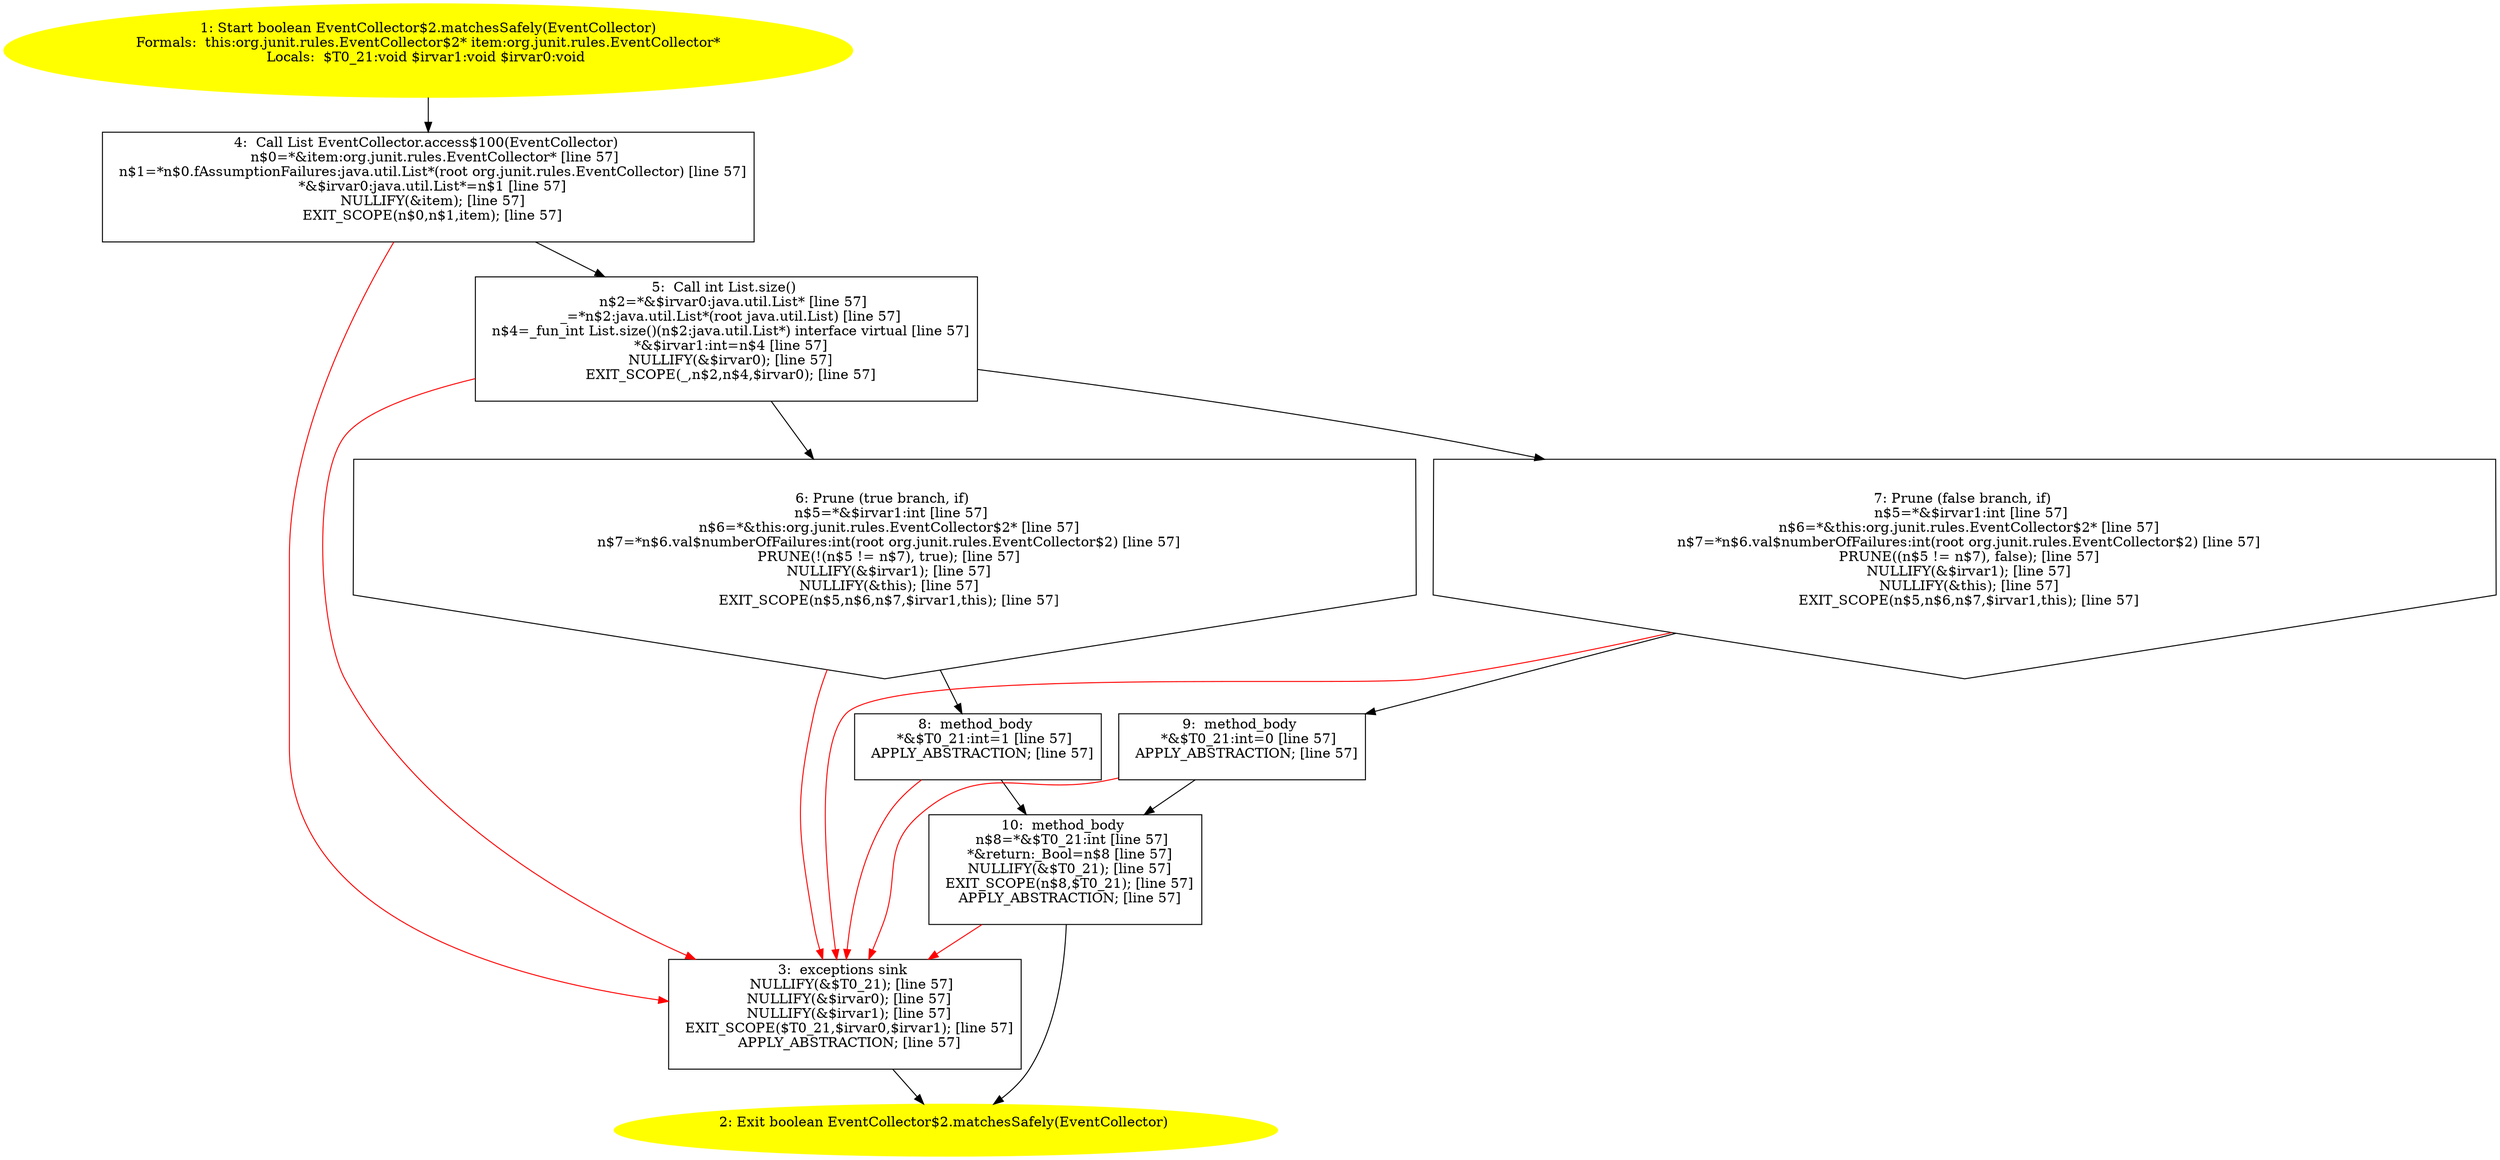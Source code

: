 /* @generated */
digraph cfg {
"org.junit.rules.EventCollector$2.matchesSafely(org.junit.rules.EventCollector):boolean.e2bc1376d9e64d6c5914fefdc9e24af8_1" [label="1: Start boolean EventCollector$2.matchesSafely(EventCollector)\nFormals:  this:org.junit.rules.EventCollector$2* item:org.junit.rules.EventCollector*\nLocals:  $T0_21:void $irvar1:void $irvar0:void \n  " color=yellow style=filled]
	

	 "org.junit.rules.EventCollector$2.matchesSafely(org.junit.rules.EventCollector):boolean.e2bc1376d9e64d6c5914fefdc9e24af8_1" -> "org.junit.rules.EventCollector$2.matchesSafely(org.junit.rules.EventCollector):boolean.e2bc1376d9e64d6c5914fefdc9e24af8_4" ;
"org.junit.rules.EventCollector$2.matchesSafely(org.junit.rules.EventCollector):boolean.e2bc1376d9e64d6c5914fefdc9e24af8_2" [label="2: Exit boolean EventCollector$2.matchesSafely(EventCollector) \n  " color=yellow style=filled]
	

"org.junit.rules.EventCollector$2.matchesSafely(org.junit.rules.EventCollector):boolean.e2bc1376d9e64d6c5914fefdc9e24af8_3" [label="3:  exceptions sink \n   NULLIFY(&$T0_21); [line 57]\n  NULLIFY(&$irvar0); [line 57]\n  NULLIFY(&$irvar1); [line 57]\n  EXIT_SCOPE($T0_21,$irvar0,$irvar1); [line 57]\n  APPLY_ABSTRACTION; [line 57]\n " shape="box"]
	

	 "org.junit.rules.EventCollector$2.matchesSafely(org.junit.rules.EventCollector):boolean.e2bc1376d9e64d6c5914fefdc9e24af8_3" -> "org.junit.rules.EventCollector$2.matchesSafely(org.junit.rules.EventCollector):boolean.e2bc1376d9e64d6c5914fefdc9e24af8_2" ;
"org.junit.rules.EventCollector$2.matchesSafely(org.junit.rules.EventCollector):boolean.e2bc1376d9e64d6c5914fefdc9e24af8_4" [label="4:  Call List EventCollector.access$100(EventCollector) \n   n$0=*&item:org.junit.rules.EventCollector* [line 57]\n  n$1=*n$0.fAssumptionFailures:java.util.List*(root org.junit.rules.EventCollector) [line 57]\n  *&$irvar0:java.util.List*=n$1 [line 57]\n  NULLIFY(&item); [line 57]\n  EXIT_SCOPE(n$0,n$1,item); [line 57]\n " shape="box"]
	

	 "org.junit.rules.EventCollector$2.matchesSafely(org.junit.rules.EventCollector):boolean.e2bc1376d9e64d6c5914fefdc9e24af8_4" -> "org.junit.rules.EventCollector$2.matchesSafely(org.junit.rules.EventCollector):boolean.e2bc1376d9e64d6c5914fefdc9e24af8_5" ;
	 "org.junit.rules.EventCollector$2.matchesSafely(org.junit.rules.EventCollector):boolean.e2bc1376d9e64d6c5914fefdc9e24af8_4" -> "org.junit.rules.EventCollector$2.matchesSafely(org.junit.rules.EventCollector):boolean.e2bc1376d9e64d6c5914fefdc9e24af8_3" [color="red" ];
"org.junit.rules.EventCollector$2.matchesSafely(org.junit.rules.EventCollector):boolean.e2bc1376d9e64d6c5914fefdc9e24af8_5" [label="5:  Call int List.size() \n   n$2=*&$irvar0:java.util.List* [line 57]\n  _=*n$2:java.util.List*(root java.util.List) [line 57]\n  n$4=_fun_int List.size()(n$2:java.util.List*) interface virtual [line 57]\n  *&$irvar1:int=n$4 [line 57]\n  NULLIFY(&$irvar0); [line 57]\n  EXIT_SCOPE(_,n$2,n$4,$irvar0); [line 57]\n " shape="box"]
	

	 "org.junit.rules.EventCollector$2.matchesSafely(org.junit.rules.EventCollector):boolean.e2bc1376d9e64d6c5914fefdc9e24af8_5" -> "org.junit.rules.EventCollector$2.matchesSafely(org.junit.rules.EventCollector):boolean.e2bc1376d9e64d6c5914fefdc9e24af8_6" ;
	 "org.junit.rules.EventCollector$2.matchesSafely(org.junit.rules.EventCollector):boolean.e2bc1376d9e64d6c5914fefdc9e24af8_5" -> "org.junit.rules.EventCollector$2.matchesSafely(org.junit.rules.EventCollector):boolean.e2bc1376d9e64d6c5914fefdc9e24af8_7" ;
	 "org.junit.rules.EventCollector$2.matchesSafely(org.junit.rules.EventCollector):boolean.e2bc1376d9e64d6c5914fefdc9e24af8_5" -> "org.junit.rules.EventCollector$2.matchesSafely(org.junit.rules.EventCollector):boolean.e2bc1376d9e64d6c5914fefdc9e24af8_3" [color="red" ];
"org.junit.rules.EventCollector$2.matchesSafely(org.junit.rules.EventCollector):boolean.e2bc1376d9e64d6c5914fefdc9e24af8_6" [label="6: Prune (true branch, if) \n   n$5=*&$irvar1:int [line 57]\n  n$6=*&this:org.junit.rules.EventCollector$2* [line 57]\n  n$7=*n$6.val$numberOfFailures:int(root org.junit.rules.EventCollector$2) [line 57]\n  PRUNE(!(n$5 != n$7), true); [line 57]\n  NULLIFY(&$irvar1); [line 57]\n  NULLIFY(&this); [line 57]\n  EXIT_SCOPE(n$5,n$6,n$7,$irvar1,this); [line 57]\n " shape="invhouse"]
	

	 "org.junit.rules.EventCollector$2.matchesSafely(org.junit.rules.EventCollector):boolean.e2bc1376d9e64d6c5914fefdc9e24af8_6" -> "org.junit.rules.EventCollector$2.matchesSafely(org.junit.rules.EventCollector):boolean.e2bc1376d9e64d6c5914fefdc9e24af8_8" ;
	 "org.junit.rules.EventCollector$2.matchesSafely(org.junit.rules.EventCollector):boolean.e2bc1376d9e64d6c5914fefdc9e24af8_6" -> "org.junit.rules.EventCollector$2.matchesSafely(org.junit.rules.EventCollector):boolean.e2bc1376d9e64d6c5914fefdc9e24af8_3" [color="red" ];
"org.junit.rules.EventCollector$2.matchesSafely(org.junit.rules.EventCollector):boolean.e2bc1376d9e64d6c5914fefdc9e24af8_7" [label="7: Prune (false branch, if) \n   n$5=*&$irvar1:int [line 57]\n  n$6=*&this:org.junit.rules.EventCollector$2* [line 57]\n  n$7=*n$6.val$numberOfFailures:int(root org.junit.rules.EventCollector$2) [line 57]\n  PRUNE((n$5 != n$7), false); [line 57]\n  NULLIFY(&$irvar1); [line 57]\n  NULLIFY(&this); [line 57]\n  EXIT_SCOPE(n$5,n$6,n$7,$irvar1,this); [line 57]\n " shape="invhouse"]
	

	 "org.junit.rules.EventCollector$2.matchesSafely(org.junit.rules.EventCollector):boolean.e2bc1376d9e64d6c5914fefdc9e24af8_7" -> "org.junit.rules.EventCollector$2.matchesSafely(org.junit.rules.EventCollector):boolean.e2bc1376d9e64d6c5914fefdc9e24af8_9" ;
	 "org.junit.rules.EventCollector$2.matchesSafely(org.junit.rules.EventCollector):boolean.e2bc1376d9e64d6c5914fefdc9e24af8_7" -> "org.junit.rules.EventCollector$2.matchesSafely(org.junit.rules.EventCollector):boolean.e2bc1376d9e64d6c5914fefdc9e24af8_3" [color="red" ];
"org.junit.rules.EventCollector$2.matchesSafely(org.junit.rules.EventCollector):boolean.e2bc1376d9e64d6c5914fefdc9e24af8_8" [label="8:  method_body \n   *&$T0_21:int=1 [line 57]\n  APPLY_ABSTRACTION; [line 57]\n " shape="box"]
	

	 "org.junit.rules.EventCollector$2.matchesSafely(org.junit.rules.EventCollector):boolean.e2bc1376d9e64d6c5914fefdc9e24af8_8" -> "org.junit.rules.EventCollector$2.matchesSafely(org.junit.rules.EventCollector):boolean.e2bc1376d9e64d6c5914fefdc9e24af8_10" ;
	 "org.junit.rules.EventCollector$2.matchesSafely(org.junit.rules.EventCollector):boolean.e2bc1376d9e64d6c5914fefdc9e24af8_8" -> "org.junit.rules.EventCollector$2.matchesSafely(org.junit.rules.EventCollector):boolean.e2bc1376d9e64d6c5914fefdc9e24af8_3" [color="red" ];
"org.junit.rules.EventCollector$2.matchesSafely(org.junit.rules.EventCollector):boolean.e2bc1376d9e64d6c5914fefdc9e24af8_9" [label="9:  method_body \n   *&$T0_21:int=0 [line 57]\n  APPLY_ABSTRACTION; [line 57]\n " shape="box"]
	

	 "org.junit.rules.EventCollector$2.matchesSafely(org.junit.rules.EventCollector):boolean.e2bc1376d9e64d6c5914fefdc9e24af8_9" -> "org.junit.rules.EventCollector$2.matchesSafely(org.junit.rules.EventCollector):boolean.e2bc1376d9e64d6c5914fefdc9e24af8_10" ;
	 "org.junit.rules.EventCollector$2.matchesSafely(org.junit.rules.EventCollector):boolean.e2bc1376d9e64d6c5914fefdc9e24af8_9" -> "org.junit.rules.EventCollector$2.matchesSafely(org.junit.rules.EventCollector):boolean.e2bc1376d9e64d6c5914fefdc9e24af8_3" [color="red" ];
"org.junit.rules.EventCollector$2.matchesSafely(org.junit.rules.EventCollector):boolean.e2bc1376d9e64d6c5914fefdc9e24af8_10" [label="10:  method_body \n   n$8=*&$T0_21:int [line 57]\n  *&return:_Bool=n$8 [line 57]\n  NULLIFY(&$T0_21); [line 57]\n  EXIT_SCOPE(n$8,$T0_21); [line 57]\n  APPLY_ABSTRACTION; [line 57]\n " shape="box"]
	

	 "org.junit.rules.EventCollector$2.matchesSafely(org.junit.rules.EventCollector):boolean.e2bc1376d9e64d6c5914fefdc9e24af8_10" -> "org.junit.rules.EventCollector$2.matchesSafely(org.junit.rules.EventCollector):boolean.e2bc1376d9e64d6c5914fefdc9e24af8_2" ;
	 "org.junit.rules.EventCollector$2.matchesSafely(org.junit.rules.EventCollector):boolean.e2bc1376d9e64d6c5914fefdc9e24af8_10" -> "org.junit.rules.EventCollector$2.matchesSafely(org.junit.rules.EventCollector):boolean.e2bc1376d9e64d6c5914fefdc9e24af8_3" [color="red" ];
}
